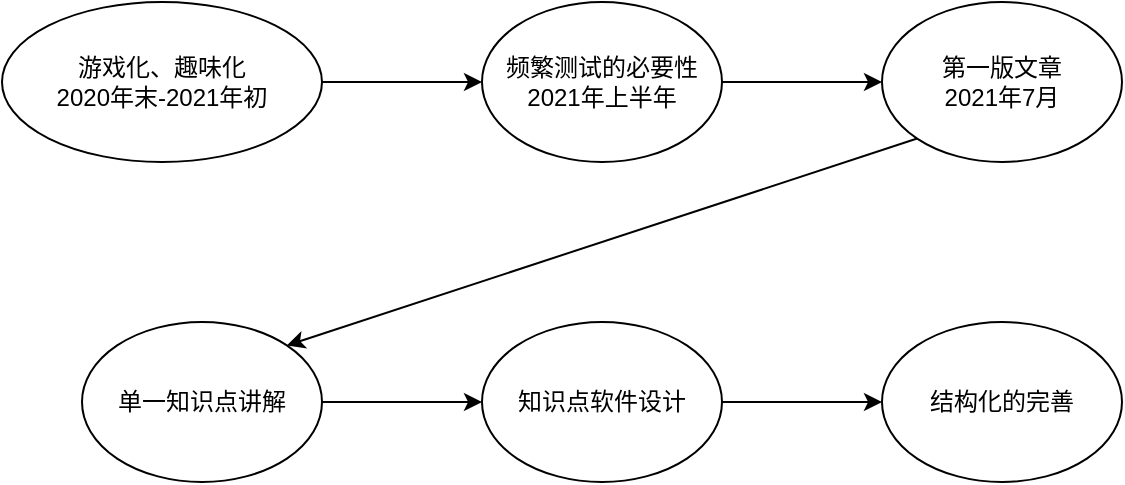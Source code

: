 <mxfile version="17.4.2" type="device" pages="2"><diagram id="mIwbOReWo19n5_MWDyYY" name="Page-1"><mxGraphModel dx="946" dy="596" grid="1" gridSize="10" guides="1" tooltips="1" connect="1" arrows="1" fold="1" page="1" pageScale="1" pageWidth="1200" pageHeight="1920" math="0" shadow="0"><root><mxCell id="0"/><mxCell id="1" parent="0"/><mxCell id="LJbBTUjmZImdz1woQu0N-1" value="结构化的完善" style="ellipse;whiteSpace=wrap;html=1;" vertex="1" parent="1"><mxGeometry x="640" y="480" width="120" height="80" as="geometry"/></mxCell><mxCell id="LJbBTUjmZImdz1woQu0N-3" style="edgeStyle=orthogonalEdgeStyle;rounded=0;orthogonalLoop=1;jettySize=auto;html=1;exitX=1;exitY=0.5;exitDx=0;exitDy=0;entryX=0;entryY=0.5;entryDx=0;entryDy=0;" edge="1" parent="1" source="LJbBTUjmZImdz1woQu0N-2" target="LJbBTUjmZImdz1woQu0N-1"><mxGeometry relative="1" as="geometry"/></mxCell><mxCell id="LJbBTUjmZImdz1woQu0N-2" value="知识点软件设计" style="ellipse;whiteSpace=wrap;html=1;" vertex="1" parent="1"><mxGeometry x="440" y="480" width="120" height="80" as="geometry"/></mxCell><mxCell id="LJbBTUjmZImdz1woQu0N-5" style="edgeStyle=orthogonalEdgeStyle;rounded=0;orthogonalLoop=1;jettySize=auto;html=1;exitX=1;exitY=0.5;exitDx=0;exitDy=0;entryX=0;entryY=0.5;entryDx=0;entryDy=0;" edge="1" parent="1" source="LJbBTUjmZImdz1woQu0N-4" target="LJbBTUjmZImdz1woQu0N-2"><mxGeometry relative="1" as="geometry"/></mxCell><mxCell id="LJbBTUjmZImdz1woQu0N-4" value="单一知识点讲解" style="ellipse;whiteSpace=wrap;html=1;" vertex="1" parent="1"><mxGeometry x="240" y="480" width="120" height="80" as="geometry"/></mxCell><mxCell id="LJbBTUjmZImdz1woQu0N-9" style="edgeStyle=orthogonalEdgeStyle;rounded=0;orthogonalLoop=1;jettySize=auto;html=1;exitX=1;exitY=0.5;exitDx=0;exitDy=0;entryX=0;entryY=0.5;entryDx=0;entryDy=0;" edge="1" parent="1" source="LJbBTUjmZImdz1woQu0N-6" target="LJbBTUjmZImdz1woQu0N-7"><mxGeometry relative="1" as="geometry"/></mxCell><mxCell id="LJbBTUjmZImdz1woQu0N-6" value="游戏化、趣味化&lt;br&gt;2020年末-2021年初" style="ellipse;whiteSpace=wrap;html=1;" vertex="1" parent="1"><mxGeometry x="200" y="320" width="160" height="80" as="geometry"/></mxCell><mxCell id="LJbBTUjmZImdz1woQu0N-10" style="edgeStyle=orthogonalEdgeStyle;rounded=0;orthogonalLoop=1;jettySize=auto;html=1;exitX=1;exitY=0.5;exitDx=0;exitDy=0;entryX=0;entryY=0.5;entryDx=0;entryDy=0;" edge="1" parent="1" source="LJbBTUjmZImdz1woQu0N-7" target="LJbBTUjmZImdz1woQu0N-8"><mxGeometry relative="1" as="geometry"/></mxCell><mxCell id="LJbBTUjmZImdz1woQu0N-7" value="频繁测试的必要性&lt;br&gt;2021年上半年" style="ellipse;whiteSpace=wrap;html=1;" vertex="1" parent="1"><mxGeometry x="440" y="320" width="120" height="80" as="geometry"/></mxCell><mxCell id="LJbBTUjmZImdz1woQu0N-11" style="rounded=0;orthogonalLoop=1;jettySize=auto;html=1;exitX=0;exitY=1;exitDx=0;exitDy=0;entryX=1;entryY=0;entryDx=0;entryDy=0;" edge="1" parent="1" source="LJbBTUjmZImdz1woQu0N-8" target="LJbBTUjmZImdz1woQu0N-4"><mxGeometry relative="1" as="geometry"/></mxCell><mxCell id="LJbBTUjmZImdz1woQu0N-8" value="第一版文章&lt;br&gt;2021年7月" style="ellipse;whiteSpace=wrap;html=1;" vertex="1" parent="1"><mxGeometry x="640" y="320" width="120" height="80" as="geometry"/></mxCell></root></mxGraphModel></diagram><diagram id="cqow77Ire3vcQk35-v9G" name="Page-2"><mxGraphModel dx="946" dy="596" grid="1" gridSize="10" guides="1" tooltips="1" connect="1" arrows="1" fold="1" page="1" pageScale="1" pageWidth="1200" pageHeight="1920" math="0" shadow="0"><root><mxCell id="0"/><mxCell id="1" parent="0"/><mxCell id="UCsbII7w6ulPudQe732A-1" value="结构化的完善&lt;br&gt;2022年2月到5月" style="ellipse;whiteSpace=wrap;html=1;" vertex="1" parent="1"><mxGeometry x="640" y="480" width="160" height="80" as="geometry"/></mxCell><mxCell id="UCsbII7w6ulPudQe732A-4" style="edgeStyle=none;rounded=0;orthogonalLoop=1;jettySize=auto;html=1;exitX=1;exitY=0.5;exitDx=0;exitDy=0;entryX=0;entryY=0.5;entryDx=0;entryDy=0;" edge="1" parent="1" source="UCsbII7w6ulPudQe732A-3" target="UCsbII7w6ulPudQe732A-1"><mxGeometry relative="1" as="geometry"/></mxCell><mxCell id="UCsbII7w6ulPudQe732A-3" value="新版本软件测试&lt;br&gt;2022年2月到4月" style="ellipse;whiteSpace=wrap;html=1;" vertex="1" parent="1"><mxGeometry x="440" y="480" width="160" height="80" as="geometry"/></mxCell><mxCell id="UCsbII7w6ulPudQe732A-6" style="edgeStyle=none;rounded=0;orthogonalLoop=1;jettySize=auto;html=1;exitX=1;exitY=0.5;exitDx=0;exitDy=0;entryX=0;entryY=0.5;entryDx=0;entryDy=0;" edge="1" parent="1" source="UCsbII7w6ulPudQe732A-5" target="UCsbII7w6ulPudQe732A-3"><mxGeometry relative="1" as="geometry"/></mxCell><mxCell id="UCsbII7w6ulPudQe732A-5" value="新版本软件开发&lt;br&gt;2021年12月到1月" style="ellipse;whiteSpace=wrap;html=1;" vertex="1" parent="1"><mxGeometry x="240" y="480" width="160" height="80" as="geometry"/></mxCell><mxCell id="UCsbII7w6ulPudQe732A-10" style="edgeStyle=none;rounded=0;orthogonalLoop=1;jettySize=auto;html=1;exitX=0;exitY=0.5;exitDx=0;exitDy=0;entryX=1;entryY=0.5;entryDx=0;entryDy=0;" edge="1" parent="1" source="UCsbII7w6ulPudQe732A-7" target="UCsbII7w6ulPudQe732A-8"><mxGeometry relative="1" as="geometry"/></mxCell><mxCell id="UCsbII7w6ulPudQe732A-7" value="讲解视频&lt;br&gt;2021年9月到12月" style="ellipse;whiteSpace=wrap;html=1;" vertex="1" parent="1"><mxGeometry x="440" y="360" width="160" height="80" as="geometry"/></mxCell><mxCell id="UCsbII7w6ulPudQe732A-9" style="edgeStyle=none;rounded=0;orthogonalLoop=1;jettySize=auto;html=1;exitX=0.5;exitY=1;exitDx=0;exitDy=0;entryX=0.5;entryY=0;entryDx=0;entryDy=0;" edge="1" parent="1" source="UCsbII7w6ulPudQe732A-8" target="UCsbII7w6ulPudQe732A-5"><mxGeometry relative="1" as="geometry"/></mxCell><mxCell id="UCsbII7w6ulPudQe732A-8" value="新版本软件设计&lt;br&gt;2021年9月到12月" style="ellipse;whiteSpace=wrap;html=1;" vertex="1" parent="1"><mxGeometry x="240" y="360" width="160" height="80" as="geometry"/></mxCell><mxCell id="UCsbII7w6ulPudQe732A-13" style="edgeStyle=none;rounded=0;orthogonalLoop=1;jettySize=auto;html=1;exitX=0.5;exitY=1;exitDx=0;exitDy=0;entryX=0.5;entryY=0;entryDx=0;entryDy=0;" edge="1" parent="1" source="UCsbII7w6ulPudQe732A-11" target="UCsbII7w6ulPudQe732A-12"><mxGeometry relative="1" as="geometry"/></mxCell><mxCell id="UCsbII7w6ulPudQe732A-16" style="edgeStyle=none;rounded=0;orthogonalLoop=1;jettySize=auto;html=1;exitX=0;exitY=0.5;exitDx=0;exitDy=0;entryX=1;entryY=0.5;entryDx=0;entryDy=0;" edge="1" parent="1" source="UCsbII7w6ulPudQe732A-11" target="UCsbII7w6ulPudQe732A-15"><mxGeometry relative="1" as="geometry"/></mxCell><mxCell id="UCsbII7w6ulPudQe732A-11" value="频繁测试的确定&lt;br&gt;2021年3月到5月" style="ellipse;whiteSpace=wrap;html=1;" vertex="1" parent="1"><mxGeometry x="640" y="240" width="160" height="80" as="geometry"/></mxCell><mxCell id="UCsbII7w6ulPudQe732A-14" style="edgeStyle=none;rounded=0;orthogonalLoop=1;jettySize=auto;html=1;exitX=0;exitY=0.5;exitDx=0;exitDy=0;entryX=1;entryY=0.5;entryDx=0;entryDy=0;" edge="1" parent="1" source="UCsbII7w6ulPudQe732A-12" target="UCsbII7w6ulPudQe732A-7"><mxGeometry relative="1" as="geometry"/></mxCell><mxCell id="UCsbII7w6ulPudQe732A-12" value="第一版文章&lt;br&gt;2021年7月" style="ellipse;whiteSpace=wrap;html=1;" vertex="1" parent="1"><mxGeometry x="640" y="360" width="160" height="80" as="geometry"/></mxCell><mxCell id="UCsbII7w6ulPudQe732A-15" value="游戏化的探索&lt;br&gt;2021年3月到5月" style="ellipse;whiteSpace=wrap;html=1;" vertex="1" parent="1"><mxGeometry x="440" y="240" width="160" height="80" as="geometry"/></mxCell></root></mxGraphModel></diagram></mxfile>